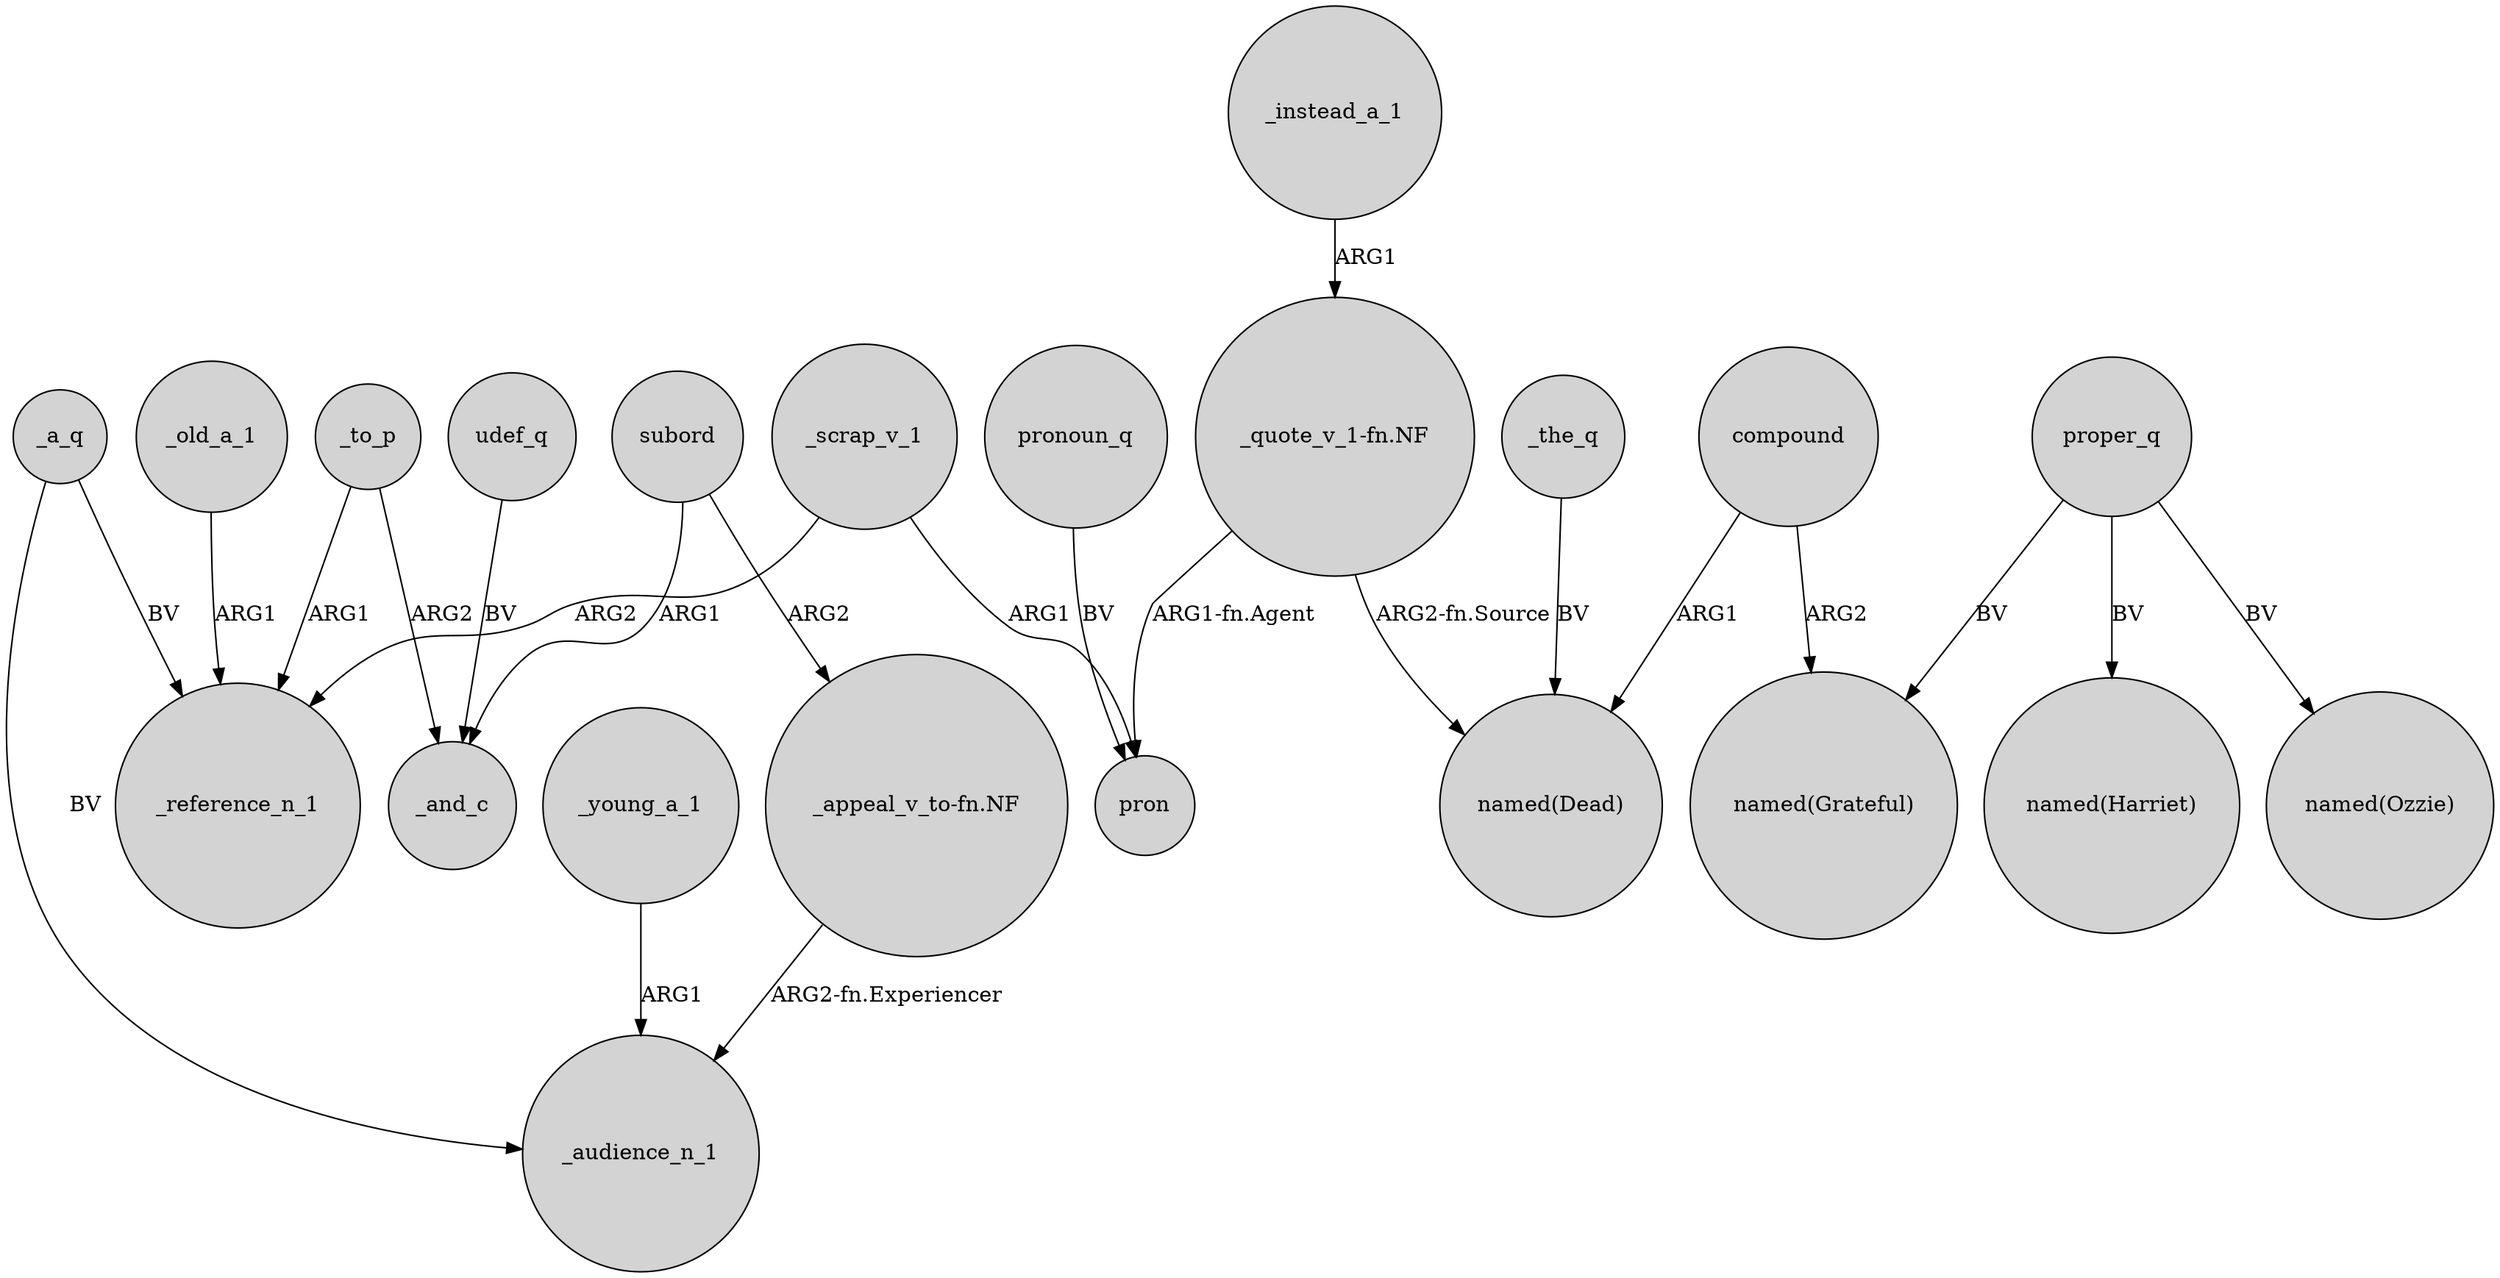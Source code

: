digraph {
	node [shape=circle style=filled]
	_scrap_v_1 -> _reference_n_1 [label=ARG2]
	_a_q -> _audience_n_1 [label=BV]
	_the_q -> "named(Dead)" [label=BV]
	compound -> "named(Dead)" [label=ARG1]
	"_appeal_v_to-fn.NF" -> _audience_n_1 [label="ARG2-fn.Experiencer"]
	subord -> "_appeal_v_to-fn.NF" [label=ARG2]
	"_quote_v_1-fn.NF" -> "named(Dead)" [label="ARG2-fn.Source"]
	_to_p -> _and_c [label=ARG2]
	_instead_a_1 -> "_quote_v_1-fn.NF" [label=ARG1]
	pronoun_q -> pron [label=BV]
	subord -> _and_c [label=ARG1]
	_scrap_v_1 -> pron [label=ARG1]
	_to_p -> _reference_n_1 [label=ARG1]
	proper_q -> "named(Harriet)" [label=BV]
	_young_a_1 -> _audience_n_1 [label=ARG1]
	_a_q -> _reference_n_1 [label=BV]
	proper_q -> "named(Grateful)" [label=BV]
	proper_q -> "named(Ozzie)" [label=BV]
	_old_a_1 -> _reference_n_1 [label=ARG1]
	udef_q -> _and_c [label=BV]
	compound -> "named(Grateful)" [label=ARG2]
	"_quote_v_1-fn.NF" -> pron [label="ARG1-fn.Agent"]
}
